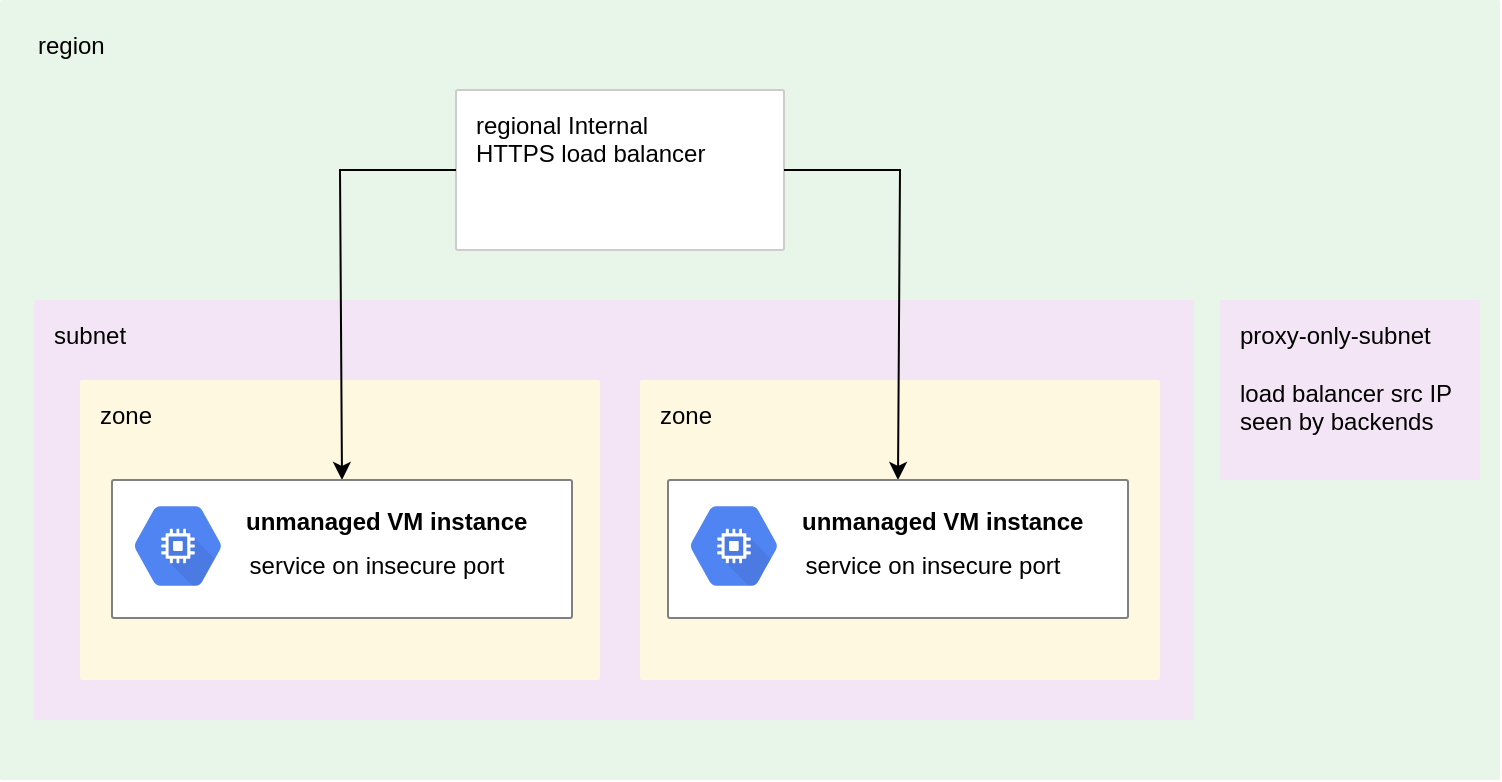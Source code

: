 <mxfile version="17.2.4" type="device"><diagram id="cstUYs0_MrwpeLKSXvVJ" name="Page-1"><mxGraphModel dx="851" dy="637" grid="1" gridSize="10" guides="1" tooltips="1" connect="1" arrows="1" fold="1" page="1" pageScale="1" pageWidth="850" pageHeight="1100" math="0" shadow="0"><root><mxCell id="0"/><mxCell id="1" parent="0"/><mxCell id="04NytanJjaSaexqy_Y4b-19" value="" style="sketch=0;points=[[0,0,0],[0.25,0,0],[0.5,0,0],[0.75,0,0],[1,0,0],[1,0.25,0],[1,0.5,0],[1,0.75,0],[1,1,0],[0.75,1,0],[0.5,1,0],[0.25,1,0],[0,1,0],[0,0.75,0],[0,0.5,0],[0,0.25,0]];rounded=1;absoluteArcSize=1;arcSize=2;html=1;strokeColor=none;gradientColor=none;shadow=0;dashed=0;fontSize=12;fontColor=#9E9E9E;align=left;verticalAlign=top;spacing=10;spacingTop=-4;fillColor=#E8F5E9;" parent="1" vertex="1"><mxGeometry x="110" y="50" width="750" height="390" as="geometry"><mxPoint x="10" y="50" as="offset"/></mxGeometry></mxCell><mxCell id="04NytanJjaSaexqy_Y4b-9" value="subnet" style="sketch=0;points=[[0,0,0],[0.25,0,0],[0.5,0,0],[0.75,0,0],[1,0,0],[1,0.25,0],[1,0.5,0],[1,0.75,0],[1,1,0],[0.75,1,0],[0.5,1,0],[0.25,1,0],[0,1,0],[0,0.75,0],[0,0.5,0],[0,0.25,0]];rounded=1;absoluteArcSize=1;arcSize=2;html=1;strokeColor=none;gradientColor=none;shadow=0;dashed=0;fontSize=12;fontColor=#000000;align=left;verticalAlign=top;spacing=10;spacingTop=-4;fillColor=#F3E5F5;" parent="1" vertex="1"><mxGeometry x="127" y="200" width="580" height="210" as="geometry"/></mxCell><mxCell id="04NytanJjaSaexqy_Y4b-1" value="zone" style="sketch=0;points=[[0,0,0],[0.25,0,0],[0.5,0,0],[0.75,0,0],[1,0,0],[1,0.25,0],[1,0.5,0],[1,0.75,0],[1,1,0],[0.75,1,0],[0.5,1,0],[0.25,1,0],[0,1,0],[0,0.75,0],[0,0.5,0],[0,0.25,0]];rounded=1;absoluteArcSize=1;arcSize=2;html=1;strokeColor=none;gradientColor=none;shadow=0;dashed=0;fontSize=12;fontColor=#000000;align=left;verticalAlign=top;spacing=10;spacingTop=-4;fillColor=#FFF8E1;" parent="1" vertex="1"><mxGeometry x="150" y="240" width="260" height="150" as="geometry"/></mxCell><mxCell id="04NytanJjaSaexqy_Y4b-5" value="zone" style="sketch=0;points=[[0,0,0],[0.25,0,0],[0.5,0,0],[0.75,0,0],[1,0,0],[1,0.25,0],[1,0.5,0],[1,0.75,0],[1,1,0],[0.75,1,0],[0.5,1,0],[0.25,1,0],[0,1,0],[0,0.75,0],[0,0.5,0],[0,0.25,0]];rounded=1;absoluteArcSize=1;arcSize=2;html=1;strokeColor=none;gradientColor=none;shadow=0;dashed=0;fontSize=12;fontColor=#000000;align=left;verticalAlign=top;spacing=10;spacingTop=-4;fillColor=#FFF8E1;" parent="1" vertex="1"><mxGeometry x="430" y="240" width="260" height="150" as="geometry"/></mxCell><mxCell id="04NytanJjaSaexqy_Y4b-10" value="&lt;div&gt;regional Internal&lt;/div&gt;&lt;div&gt;HTTPS load balancer&lt;br&gt;&lt;/div&gt;" style="sketch=0;points=[[0,0,0],[0.25,0,0],[0.5,0,0],[0.75,0,0],[1,0,0],[1,0.25,0],[1,0.5,0],[1,0.75,0],[1,1,0],[0.75,1,0],[0.5,1,0],[0.25,1,0],[0,1,0],[0,0.75,0],[0,0.5,0],[0,0.25,0]];rounded=1;absoluteArcSize=1;arcSize=2;html=1;strokeColor=#CCCCCC;gradientColor=none;shadow=0;dashed=0;fontSize=12;fontColor=#000000;align=left;verticalAlign=top;spacing=10;spacingTop=-4;fillColor=#FFFFFF;strokeWidth=1;" parent="1" vertex="1"><mxGeometry x="338" y="95" width="164" height="80" as="geometry"/></mxCell><mxCell id="04NytanJjaSaexqy_Y4b-11" value="" style="endArrow=classic;html=1;rounded=0;fontColor=#000000;entryX=0.5;entryY=0;entryDx=0;entryDy=0;entryPerimeter=0;exitX=0;exitY=0.5;exitDx=0;exitDy=0;exitPerimeter=0;" parent="1" source="04NytanJjaSaexqy_Y4b-10" target="kfAPXbhSUIBy1qc-GYds-1" edge="1"><mxGeometry width="50" height="50" relative="1" as="geometry"><mxPoint x="320" y="180" as="sourcePoint"/><mxPoint x="370" y="130" as="targetPoint"/><Array as="points"><mxPoint x="280" y="135"/></Array></mxGeometry></mxCell><mxCell id="04NytanJjaSaexqy_Y4b-12" value="" style="endArrow=classic;html=1;rounded=0;fontColor=#000000;exitX=1;exitY=0.5;exitDx=0;exitDy=0;exitPerimeter=0;entryX=0.5;entryY=0;entryDx=0;entryDy=0;entryPerimeter=0;" parent="1" source="04NytanJjaSaexqy_Y4b-10" target="kfAPXbhSUIBy1qc-GYds-4" edge="1"><mxGeometry width="50" height="50" relative="1" as="geometry"><mxPoint x="320" y="180" as="sourcePoint"/><mxPoint x="370" y="130" as="targetPoint"/><Array as="points"><mxPoint x="560" y="135"/></Array></mxGeometry></mxCell><mxCell id="04NytanJjaSaexqy_Y4b-13" value="&lt;div&gt;proxy-only-subnet&lt;/div&gt;&lt;div&gt;&lt;br&gt;&lt;/div&gt;&lt;div&gt;load balancer src IP&lt;/div&gt;&lt;div&gt;seen by backends&lt;br&gt;&lt;/div&gt;" style="sketch=0;points=[[0,0,0],[0.25,0,0],[0.5,0,0],[0.75,0,0],[1,0,0],[1,0.25,0],[1,0.5,0],[1,0.75,0],[1,1,0],[0.75,1,0],[0.5,1,0],[0.25,1,0],[0,1,0],[0,0.75,0],[0,0.5,0],[0,0.25,0]];rounded=1;absoluteArcSize=1;arcSize=2;html=1;strokeColor=none;gradientColor=none;shadow=0;dashed=0;fontSize=12;fontColor=#000000;align=left;verticalAlign=top;spacing=10;spacingTop=-4;fillColor=#F3E5F5;" parent="1" vertex="1"><mxGeometry x="720" y="200" width="130" height="90" as="geometry"/></mxCell><mxCell id="04NytanJjaSaexqy_Y4b-27" value="&lt;div align=&quot;left&quot;&gt;region&lt;/div&gt;" style="text;html=1;resizable=0;autosize=1;align=left;verticalAlign=middle;points=[];fillColor=none;strokeColor=none;rounded=0;" parent="1" vertex="1"><mxGeometry x="127" y="63" width="50" height="20" as="geometry"/></mxCell><mxCell id="kfAPXbhSUIBy1qc-GYds-2" value="" style="group" parent="1" vertex="1" connectable="0"><mxGeometry x="166" y="290" width="230" height="69" as="geometry"/></mxCell><mxCell id="kfAPXbhSUIBy1qc-GYds-1" value="" style="sketch=0;points=[[0,0,0],[0.25,0,0],[0.5,0,0],[0.75,0,0],[1,0,0],[1,0.25,0],[1,0.5,0],[1,0.75,0],[1,1,0],[0.75,1,0],[0.5,1,0],[0.25,1,0],[0,1,0],[0,0.75,0],[0,0.5,0],[0,0.25,0]];rounded=1;absoluteArcSize=1;arcSize=2;html=1;strokeColor=#808080;gradientColor=none;shadow=0;dashed=0;fontSize=12;fontColor=#9E9E9E;align=left;verticalAlign=top;spacing=10;spacingTop=-4;" parent="kfAPXbhSUIBy1qc-GYds-2" vertex="1"><mxGeometry width="230" height="69" as="geometry"/></mxCell><mxCell id="yYByWPhsurXCCLLeMajM-7" value="" style="sketch=0;html=1;fillColor=#5184F3;strokeColor=none;verticalAlign=top;labelPosition=center;verticalLabelPosition=bottom;align=center;spacingTop=-6;fontSize=11;fontStyle=1;shape=mxgraph.gcp2.hexIcon;prIcon=compute_engine" parent="kfAPXbhSUIBy1qc-GYds-2" vertex="1"><mxGeometry y="3.75" width="66" height="58.5" as="geometry"/></mxCell><mxCell id="yYByWPhsurXCCLLeMajM-13" value="&lt;p style=&quot;line-height: 1.8&quot;&gt;&lt;/p&gt;&lt;div&gt;&lt;b&gt;unmanaged VM instance&lt;/b&gt;&lt;/div&gt;&lt;p&gt;&lt;/p&gt;" style="text;html=1;resizable=0;autosize=1;align=left;verticalAlign=middle;points=[];fillColor=none;strokeColor=none;rounded=0;" parent="kfAPXbhSUIBy1qc-GYds-2" vertex="1"><mxGeometry x="65" y="1" width="160" height="40" as="geometry"/></mxCell><mxCell id="04NytanJjaSaexqy_Y4b-4" value="&lt;div align=&quot;left&quot;&gt;service on insecure port&lt;br&gt;&lt;/div&gt;" style="text;html=1;resizable=0;autosize=1;align=center;verticalAlign=middle;points=[];fillColor=none;strokeColor=none;rounded=0;" parent="kfAPXbhSUIBy1qc-GYds-2" vertex="1"><mxGeometry x="62" y="33" width="140" height="20" as="geometry"/></mxCell><mxCell id="kfAPXbhSUIBy1qc-GYds-3" value="" style="group" parent="1" vertex="1" connectable="0"><mxGeometry x="444" y="290" width="230" height="69" as="geometry"/></mxCell><mxCell id="kfAPXbhSUIBy1qc-GYds-4" value="" style="sketch=0;points=[[0,0,0],[0.25,0,0],[0.5,0,0],[0.75,0,0],[1,0,0],[1,0.25,0],[1,0.5,0],[1,0.75,0],[1,1,0],[0.75,1,0],[0.5,1,0],[0.25,1,0],[0,1,0],[0,0.75,0],[0,0.5,0],[0,0.25,0]];rounded=1;absoluteArcSize=1;arcSize=2;html=1;strokeColor=#808080;gradientColor=none;shadow=0;dashed=0;fontSize=12;fontColor=#9E9E9E;align=left;verticalAlign=top;spacing=10;spacingTop=-4;" parent="kfAPXbhSUIBy1qc-GYds-3" vertex="1"><mxGeometry width="230" height="69" as="geometry"/></mxCell><mxCell id="kfAPXbhSUIBy1qc-GYds-5" value="" style="sketch=0;html=1;fillColor=#5184F3;strokeColor=none;verticalAlign=top;labelPosition=center;verticalLabelPosition=bottom;align=center;spacingTop=-6;fontSize=11;fontStyle=1;shape=mxgraph.gcp2.hexIcon;prIcon=compute_engine" parent="kfAPXbhSUIBy1qc-GYds-3" vertex="1"><mxGeometry y="3.75" width="66" height="58.5" as="geometry"/></mxCell><mxCell id="kfAPXbhSUIBy1qc-GYds-6" value="&lt;p style=&quot;line-height: 1.8&quot;&gt;&lt;/p&gt;&lt;div&gt;&lt;b&gt;unmanaged VM instance&lt;/b&gt;&lt;/div&gt;&lt;p&gt;&lt;/p&gt;" style="text;html=1;resizable=0;autosize=1;align=left;verticalAlign=middle;points=[];fillColor=none;strokeColor=none;rounded=0;" parent="kfAPXbhSUIBy1qc-GYds-3" vertex="1"><mxGeometry x="65" y="1" width="160" height="40" as="geometry"/></mxCell><mxCell id="kfAPXbhSUIBy1qc-GYds-7" value="&lt;div align=&quot;left&quot;&gt;service on insecure port&lt;br&gt;&lt;/div&gt;" style="text;html=1;resizable=0;autosize=1;align=center;verticalAlign=middle;points=[];fillColor=none;strokeColor=none;rounded=0;" parent="kfAPXbhSUIBy1qc-GYds-3" vertex="1"><mxGeometry x="62" y="33" width="140" height="20" as="geometry"/></mxCell></root></mxGraphModel></diagram></mxfile>